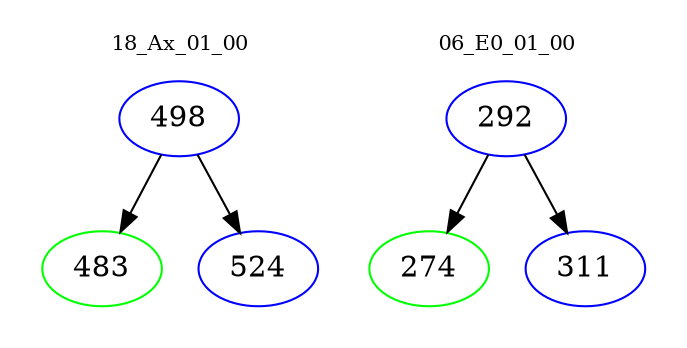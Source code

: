 digraph{
subgraph cluster_0 {
color = white
label = "18_Ax_01_00";
fontsize=10;
T0_498 [label="498", color="blue"]
T0_498 -> T0_483 [color="black"]
T0_483 [label="483", color="green"]
T0_498 -> T0_524 [color="black"]
T0_524 [label="524", color="blue"]
}
subgraph cluster_1 {
color = white
label = "06_E0_01_00";
fontsize=10;
T1_292 [label="292", color="blue"]
T1_292 -> T1_274 [color="black"]
T1_274 [label="274", color="green"]
T1_292 -> T1_311 [color="black"]
T1_311 [label="311", color="blue"]
}
}
